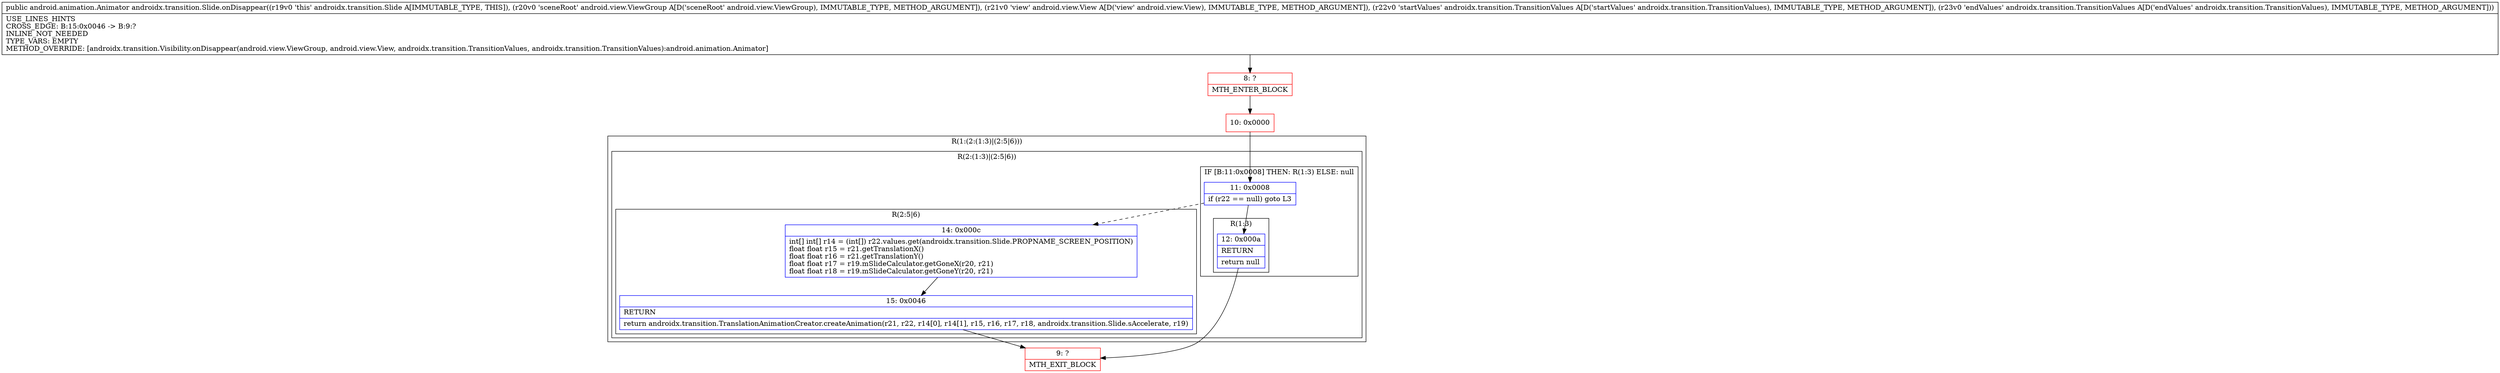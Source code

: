 digraph "CFG forandroidx.transition.Slide.onDisappear(Landroid\/view\/ViewGroup;Landroid\/view\/View;Landroidx\/transition\/TransitionValues;Landroidx\/transition\/TransitionValues;)Landroid\/animation\/Animator;" {
subgraph cluster_Region_1546586479 {
label = "R(1:(2:(1:3)|(2:5|6)))";
node [shape=record,color=blue];
subgraph cluster_Region_2067896963 {
label = "R(2:(1:3)|(2:5|6))";
node [shape=record,color=blue];
subgraph cluster_IfRegion_1066183195 {
label = "IF [B:11:0x0008] THEN: R(1:3) ELSE: null";
node [shape=record,color=blue];
Node_11 [shape=record,label="{11\:\ 0x0008|if (r22 == null) goto L3\l}"];
subgraph cluster_Region_284850811 {
label = "R(1:3)";
node [shape=record,color=blue];
Node_12 [shape=record,label="{12\:\ 0x000a|RETURN\l|return null\l}"];
}
}
subgraph cluster_Region_209545211 {
label = "R(2:5|6)";
node [shape=record,color=blue];
Node_14 [shape=record,label="{14\:\ 0x000c|int[] int[] r14 = (int[]) r22.values.get(androidx.transition.Slide.PROPNAME_SCREEN_POSITION)\lfloat float r15 = r21.getTranslationX()\lfloat float r16 = r21.getTranslationY()\lfloat float r17 = r19.mSlideCalculator.getGoneX(r20, r21)\lfloat float r18 = r19.mSlideCalculator.getGoneY(r20, r21)\l}"];
Node_15 [shape=record,label="{15\:\ 0x0046|RETURN\l|return androidx.transition.TranslationAnimationCreator.createAnimation(r21, r22, r14[0], r14[1], r15, r16, r17, r18, androidx.transition.Slide.sAccelerate, r19)\l}"];
}
}
}
Node_8 [shape=record,color=red,label="{8\:\ ?|MTH_ENTER_BLOCK\l}"];
Node_10 [shape=record,color=red,label="{10\:\ 0x0000}"];
Node_9 [shape=record,color=red,label="{9\:\ ?|MTH_EXIT_BLOCK\l}"];
MethodNode[shape=record,label="{public android.animation.Animator androidx.transition.Slide.onDisappear((r19v0 'this' androidx.transition.Slide A[IMMUTABLE_TYPE, THIS]), (r20v0 'sceneRoot' android.view.ViewGroup A[D('sceneRoot' android.view.ViewGroup), IMMUTABLE_TYPE, METHOD_ARGUMENT]), (r21v0 'view' android.view.View A[D('view' android.view.View), IMMUTABLE_TYPE, METHOD_ARGUMENT]), (r22v0 'startValues' androidx.transition.TransitionValues A[D('startValues' androidx.transition.TransitionValues), IMMUTABLE_TYPE, METHOD_ARGUMENT]), (r23v0 'endValues' androidx.transition.TransitionValues A[D('endValues' androidx.transition.TransitionValues), IMMUTABLE_TYPE, METHOD_ARGUMENT]))  | USE_LINES_HINTS\lCROSS_EDGE: B:15:0x0046 \-\> B:9:?\lINLINE_NOT_NEEDED\lTYPE_VARS: EMPTY\lMETHOD_OVERRIDE: [androidx.transition.Visibility.onDisappear(android.view.ViewGroup, android.view.View, androidx.transition.TransitionValues, androidx.transition.TransitionValues):android.animation.Animator]\l}"];
MethodNode -> Node_8;Node_11 -> Node_12;
Node_11 -> Node_14[style=dashed];
Node_12 -> Node_9;
Node_14 -> Node_15;
Node_15 -> Node_9;
Node_8 -> Node_10;
Node_10 -> Node_11;
}

